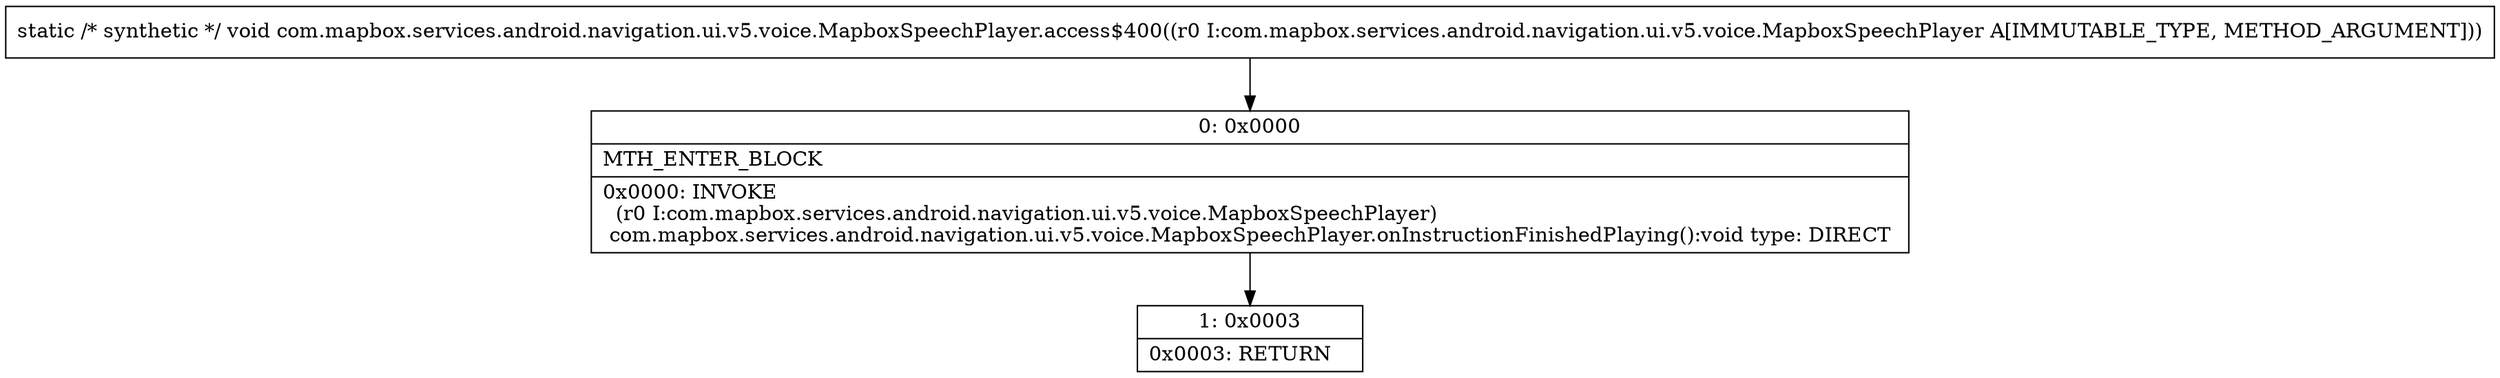 digraph "CFG forcom.mapbox.services.android.navigation.ui.v5.voice.MapboxSpeechPlayer.access$400(Lcom\/mapbox\/services\/android\/navigation\/ui\/v5\/voice\/MapboxSpeechPlayer;)V" {
Node_0 [shape=record,label="{0\:\ 0x0000|MTH_ENTER_BLOCK\l|0x0000: INVOKE  \l  (r0 I:com.mapbox.services.android.navigation.ui.v5.voice.MapboxSpeechPlayer)\l com.mapbox.services.android.navigation.ui.v5.voice.MapboxSpeechPlayer.onInstructionFinishedPlaying():void type: DIRECT \l}"];
Node_1 [shape=record,label="{1\:\ 0x0003|0x0003: RETURN   \l}"];
MethodNode[shape=record,label="{static \/* synthetic *\/ void com.mapbox.services.android.navigation.ui.v5.voice.MapboxSpeechPlayer.access$400((r0 I:com.mapbox.services.android.navigation.ui.v5.voice.MapboxSpeechPlayer A[IMMUTABLE_TYPE, METHOD_ARGUMENT])) }"];
MethodNode -> Node_0;
Node_0 -> Node_1;
}

